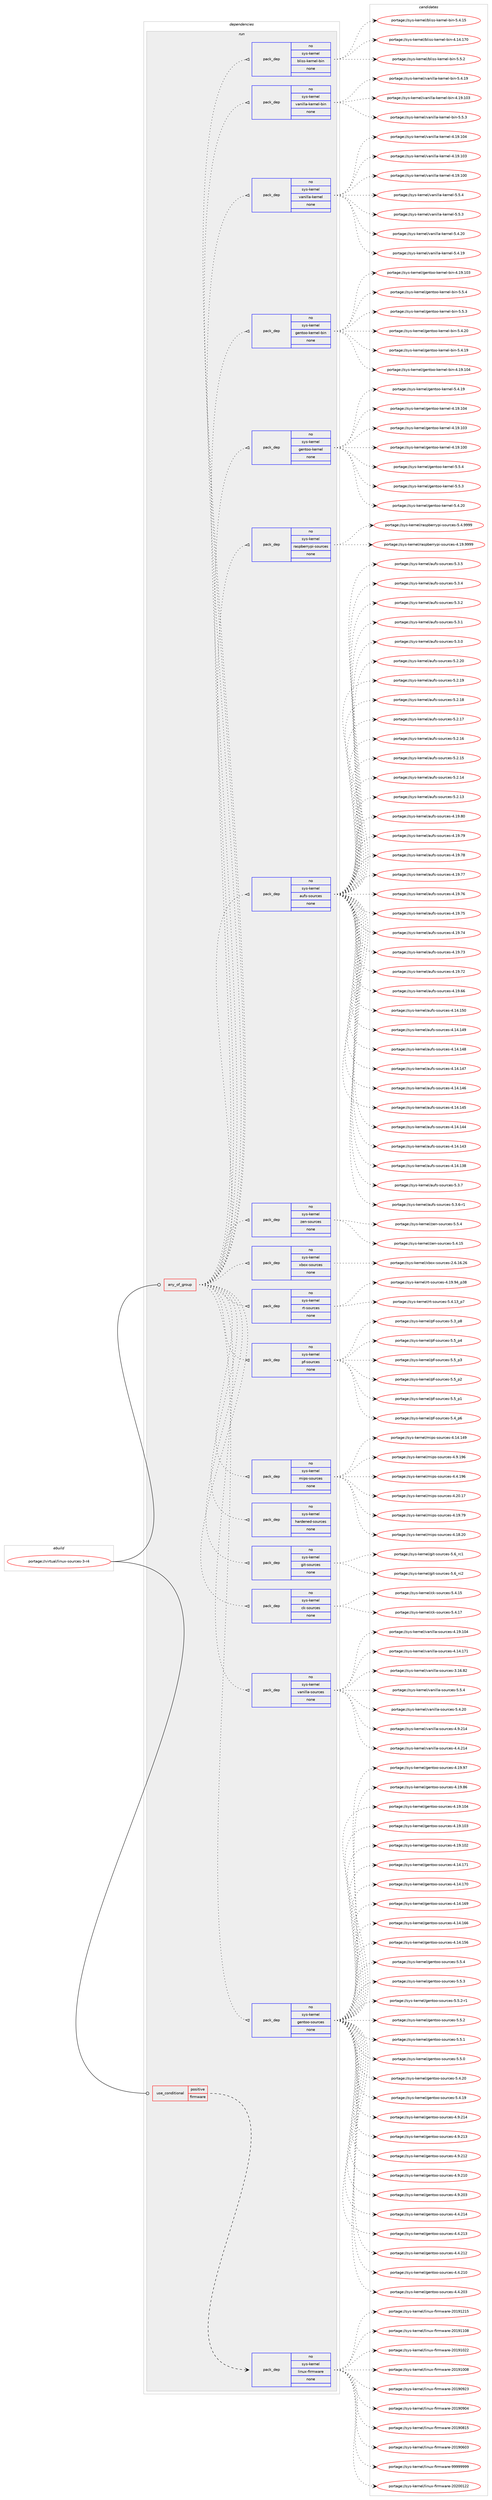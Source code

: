 digraph prolog {

# *************
# Graph options
# *************

newrank=true;
concentrate=true;
compound=true;
graph [rankdir=LR,fontname=Helvetica,fontsize=10,ranksep=1.5];#, ranksep=2.5, nodesep=0.2];
edge  [arrowhead=vee];
node  [fontname=Helvetica,fontsize=10];

# **********
# The ebuild
# **********

subgraph cluster_leftcol {
color=gray;
rank=same;
label=<<i>ebuild</i>>;
id [label="portage://virtual/linux-sources-3-r4", color=red, width=4, href="../virtual/linux-sources-3-r4.svg"];
}

# ****************
# The dependencies
# ****************

subgraph cluster_midcol {
color=gray;
label=<<i>dependencies</i>>;
subgraph cluster_compile {
fillcolor="#eeeeee";
style=filled;
label=<<i>compile</i>>;
}
subgraph cluster_compileandrun {
fillcolor="#eeeeee";
style=filled;
label=<<i>compile and run</i>>;
}
subgraph cluster_run {
fillcolor="#eeeeee";
style=filled;
label=<<i>run</i>>;
subgraph any758 {
dependency37015 [label=<<TABLE BORDER="0" CELLBORDER="1" CELLSPACING="0" CELLPADDING="4"><TR><TD CELLPADDING="10">any_of_group</TD></TR></TABLE>>, shape=none, color=red];subgraph pack29560 {
dependency37016 [label=<<TABLE BORDER="0" CELLBORDER="1" CELLSPACING="0" CELLPADDING="4" WIDTH="220"><TR><TD ROWSPAN="6" CELLPADDING="30">pack_dep</TD></TR><TR><TD WIDTH="110">no</TD></TR><TR><TD>sys-kernel</TD></TR><TR><TD>gentoo-sources</TD></TR><TR><TD>none</TD></TR><TR><TD></TD></TR></TABLE>>, shape=none, color=blue];
}
dependency37015:e -> dependency37016:w [weight=20,style="dotted",arrowhead="oinv"];
subgraph pack29561 {
dependency37017 [label=<<TABLE BORDER="0" CELLBORDER="1" CELLSPACING="0" CELLPADDING="4" WIDTH="220"><TR><TD ROWSPAN="6" CELLPADDING="30">pack_dep</TD></TR><TR><TD WIDTH="110">no</TD></TR><TR><TD>sys-kernel</TD></TR><TR><TD>vanilla-sources</TD></TR><TR><TD>none</TD></TR><TR><TD></TD></TR></TABLE>>, shape=none, color=blue];
}
dependency37015:e -> dependency37017:w [weight=20,style="dotted",arrowhead="oinv"];
subgraph pack29562 {
dependency37018 [label=<<TABLE BORDER="0" CELLBORDER="1" CELLSPACING="0" CELLPADDING="4" WIDTH="220"><TR><TD ROWSPAN="6" CELLPADDING="30">pack_dep</TD></TR><TR><TD WIDTH="110">no</TD></TR><TR><TD>sys-kernel</TD></TR><TR><TD>ck-sources</TD></TR><TR><TD>none</TD></TR><TR><TD></TD></TR></TABLE>>, shape=none, color=blue];
}
dependency37015:e -> dependency37018:w [weight=20,style="dotted",arrowhead="oinv"];
subgraph pack29563 {
dependency37019 [label=<<TABLE BORDER="0" CELLBORDER="1" CELLSPACING="0" CELLPADDING="4" WIDTH="220"><TR><TD ROWSPAN="6" CELLPADDING="30">pack_dep</TD></TR><TR><TD WIDTH="110">no</TD></TR><TR><TD>sys-kernel</TD></TR><TR><TD>git-sources</TD></TR><TR><TD>none</TD></TR><TR><TD></TD></TR></TABLE>>, shape=none, color=blue];
}
dependency37015:e -> dependency37019:w [weight=20,style="dotted",arrowhead="oinv"];
subgraph pack29564 {
dependency37020 [label=<<TABLE BORDER="0" CELLBORDER="1" CELLSPACING="0" CELLPADDING="4" WIDTH="220"><TR><TD ROWSPAN="6" CELLPADDING="30">pack_dep</TD></TR><TR><TD WIDTH="110">no</TD></TR><TR><TD>sys-kernel</TD></TR><TR><TD>hardened-sources</TD></TR><TR><TD>none</TD></TR><TR><TD></TD></TR></TABLE>>, shape=none, color=blue];
}
dependency37015:e -> dependency37020:w [weight=20,style="dotted",arrowhead="oinv"];
subgraph pack29565 {
dependency37021 [label=<<TABLE BORDER="0" CELLBORDER="1" CELLSPACING="0" CELLPADDING="4" WIDTH="220"><TR><TD ROWSPAN="6" CELLPADDING="30">pack_dep</TD></TR><TR><TD WIDTH="110">no</TD></TR><TR><TD>sys-kernel</TD></TR><TR><TD>mips-sources</TD></TR><TR><TD>none</TD></TR><TR><TD></TD></TR></TABLE>>, shape=none, color=blue];
}
dependency37015:e -> dependency37021:w [weight=20,style="dotted",arrowhead="oinv"];
subgraph pack29566 {
dependency37022 [label=<<TABLE BORDER="0" CELLBORDER="1" CELLSPACING="0" CELLPADDING="4" WIDTH="220"><TR><TD ROWSPAN="6" CELLPADDING="30">pack_dep</TD></TR><TR><TD WIDTH="110">no</TD></TR><TR><TD>sys-kernel</TD></TR><TR><TD>pf-sources</TD></TR><TR><TD>none</TD></TR><TR><TD></TD></TR></TABLE>>, shape=none, color=blue];
}
dependency37015:e -> dependency37022:w [weight=20,style="dotted",arrowhead="oinv"];
subgraph pack29567 {
dependency37023 [label=<<TABLE BORDER="0" CELLBORDER="1" CELLSPACING="0" CELLPADDING="4" WIDTH="220"><TR><TD ROWSPAN="6" CELLPADDING="30">pack_dep</TD></TR><TR><TD WIDTH="110">no</TD></TR><TR><TD>sys-kernel</TD></TR><TR><TD>rt-sources</TD></TR><TR><TD>none</TD></TR><TR><TD></TD></TR></TABLE>>, shape=none, color=blue];
}
dependency37015:e -> dependency37023:w [weight=20,style="dotted",arrowhead="oinv"];
subgraph pack29568 {
dependency37024 [label=<<TABLE BORDER="0" CELLBORDER="1" CELLSPACING="0" CELLPADDING="4" WIDTH="220"><TR><TD ROWSPAN="6" CELLPADDING="30">pack_dep</TD></TR><TR><TD WIDTH="110">no</TD></TR><TR><TD>sys-kernel</TD></TR><TR><TD>xbox-sources</TD></TR><TR><TD>none</TD></TR><TR><TD></TD></TR></TABLE>>, shape=none, color=blue];
}
dependency37015:e -> dependency37024:w [weight=20,style="dotted",arrowhead="oinv"];
subgraph pack29569 {
dependency37025 [label=<<TABLE BORDER="0" CELLBORDER="1" CELLSPACING="0" CELLPADDING="4" WIDTH="220"><TR><TD ROWSPAN="6" CELLPADDING="30">pack_dep</TD></TR><TR><TD WIDTH="110">no</TD></TR><TR><TD>sys-kernel</TD></TR><TR><TD>zen-sources</TD></TR><TR><TD>none</TD></TR><TR><TD></TD></TR></TABLE>>, shape=none, color=blue];
}
dependency37015:e -> dependency37025:w [weight=20,style="dotted",arrowhead="oinv"];
subgraph pack29570 {
dependency37026 [label=<<TABLE BORDER="0" CELLBORDER="1" CELLSPACING="0" CELLPADDING="4" WIDTH="220"><TR><TD ROWSPAN="6" CELLPADDING="30">pack_dep</TD></TR><TR><TD WIDTH="110">no</TD></TR><TR><TD>sys-kernel</TD></TR><TR><TD>aufs-sources</TD></TR><TR><TD>none</TD></TR><TR><TD></TD></TR></TABLE>>, shape=none, color=blue];
}
dependency37015:e -> dependency37026:w [weight=20,style="dotted",arrowhead="oinv"];
subgraph pack29571 {
dependency37027 [label=<<TABLE BORDER="0" CELLBORDER="1" CELLSPACING="0" CELLPADDING="4" WIDTH="220"><TR><TD ROWSPAN="6" CELLPADDING="30">pack_dep</TD></TR><TR><TD WIDTH="110">no</TD></TR><TR><TD>sys-kernel</TD></TR><TR><TD>raspberrypi-sources</TD></TR><TR><TD>none</TD></TR><TR><TD></TD></TR></TABLE>>, shape=none, color=blue];
}
dependency37015:e -> dependency37027:w [weight=20,style="dotted",arrowhead="oinv"];
subgraph pack29572 {
dependency37028 [label=<<TABLE BORDER="0" CELLBORDER="1" CELLSPACING="0" CELLPADDING="4" WIDTH="220"><TR><TD ROWSPAN="6" CELLPADDING="30">pack_dep</TD></TR><TR><TD WIDTH="110">no</TD></TR><TR><TD>sys-kernel</TD></TR><TR><TD>gentoo-kernel</TD></TR><TR><TD>none</TD></TR><TR><TD></TD></TR></TABLE>>, shape=none, color=blue];
}
dependency37015:e -> dependency37028:w [weight=20,style="dotted",arrowhead="oinv"];
subgraph pack29573 {
dependency37029 [label=<<TABLE BORDER="0" CELLBORDER="1" CELLSPACING="0" CELLPADDING="4" WIDTH="220"><TR><TD ROWSPAN="6" CELLPADDING="30">pack_dep</TD></TR><TR><TD WIDTH="110">no</TD></TR><TR><TD>sys-kernel</TD></TR><TR><TD>gentoo-kernel-bin</TD></TR><TR><TD>none</TD></TR><TR><TD></TD></TR></TABLE>>, shape=none, color=blue];
}
dependency37015:e -> dependency37029:w [weight=20,style="dotted",arrowhead="oinv"];
subgraph pack29574 {
dependency37030 [label=<<TABLE BORDER="0" CELLBORDER="1" CELLSPACING="0" CELLPADDING="4" WIDTH="220"><TR><TD ROWSPAN="6" CELLPADDING="30">pack_dep</TD></TR><TR><TD WIDTH="110">no</TD></TR><TR><TD>sys-kernel</TD></TR><TR><TD>vanilla-kernel</TD></TR><TR><TD>none</TD></TR><TR><TD></TD></TR></TABLE>>, shape=none, color=blue];
}
dependency37015:e -> dependency37030:w [weight=20,style="dotted",arrowhead="oinv"];
subgraph pack29575 {
dependency37031 [label=<<TABLE BORDER="0" CELLBORDER="1" CELLSPACING="0" CELLPADDING="4" WIDTH="220"><TR><TD ROWSPAN="6" CELLPADDING="30">pack_dep</TD></TR><TR><TD WIDTH="110">no</TD></TR><TR><TD>sys-kernel</TD></TR><TR><TD>vanilla-kernel-bin</TD></TR><TR><TD>none</TD></TR><TR><TD></TD></TR></TABLE>>, shape=none, color=blue];
}
dependency37015:e -> dependency37031:w [weight=20,style="dotted",arrowhead="oinv"];
subgraph pack29576 {
dependency37032 [label=<<TABLE BORDER="0" CELLBORDER="1" CELLSPACING="0" CELLPADDING="4" WIDTH="220"><TR><TD ROWSPAN="6" CELLPADDING="30">pack_dep</TD></TR><TR><TD WIDTH="110">no</TD></TR><TR><TD>sys-kernel</TD></TR><TR><TD>bliss-kernel-bin</TD></TR><TR><TD>none</TD></TR><TR><TD></TD></TR></TABLE>>, shape=none, color=blue];
}
dependency37015:e -> dependency37032:w [weight=20,style="dotted",arrowhead="oinv"];
}
id:e -> dependency37015:w [weight=20,style="solid",arrowhead="odot"];
subgraph cond6649 {
dependency37033 [label=<<TABLE BORDER="0" CELLBORDER="1" CELLSPACING="0" CELLPADDING="4"><TR><TD ROWSPAN="3" CELLPADDING="10">use_conditional</TD></TR><TR><TD>positive</TD></TR><TR><TD>firmware</TD></TR></TABLE>>, shape=none, color=red];
subgraph pack29577 {
dependency37034 [label=<<TABLE BORDER="0" CELLBORDER="1" CELLSPACING="0" CELLPADDING="4" WIDTH="220"><TR><TD ROWSPAN="6" CELLPADDING="30">pack_dep</TD></TR><TR><TD WIDTH="110">no</TD></TR><TR><TD>sys-kernel</TD></TR><TR><TD>linux-firmware</TD></TR><TR><TD>none</TD></TR><TR><TD></TD></TR></TABLE>>, shape=none, color=blue];
}
dependency37033:e -> dependency37034:w [weight=20,style="dashed",arrowhead="vee"];
}
id:e -> dependency37033:w [weight=20,style="solid",arrowhead="odot"];
}
}

# **************
# The candidates
# **************

subgraph cluster_choices {
rank=same;
color=gray;
label=<<i>candidates</i>>;

subgraph choice29560 {
color=black;
nodesep=1;
choice11512111545107101114110101108471031011101161111114511511111711499101115455346534652 [label="portage://sys-kernel/gentoo-sources-5.5.4", color=red, width=4,href="../sys-kernel/gentoo-sources-5.5.4.svg"];
choice11512111545107101114110101108471031011101161111114511511111711499101115455346534651 [label="portage://sys-kernel/gentoo-sources-5.5.3", color=red, width=4,href="../sys-kernel/gentoo-sources-5.5.3.svg"];
choice115121115451071011141101011084710310111011611111145115111117114991011154553465346504511449 [label="portage://sys-kernel/gentoo-sources-5.5.2-r1", color=red, width=4,href="../sys-kernel/gentoo-sources-5.5.2-r1.svg"];
choice11512111545107101114110101108471031011101161111114511511111711499101115455346534650 [label="portage://sys-kernel/gentoo-sources-5.5.2", color=red, width=4,href="../sys-kernel/gentoo-sources-5.5.2.svg"];
choice11512111545107101114110101108471031011101161111114511511111711499101115455346534649 [label="portage://sys-kernel/gentoo-sources-5.5.1", color=red, width=4,href="../sys-kernel/gentoo-sources-5.5.1.svg"];
choice11512111545107101114110101108471031011101161111114511511111711499101115455346534648 [label="portage://sys-kernel/gentoo-sources-5.5.0", color=red, width=4,href="../sys-kernel/gentoo-sources-5.5.0.svg"];
choice1151211154510710111411010110847103101110116111111451151111171149910111545534652465048 [label="portage://sys-kernel/gentoo-sources-5.4.20", color=red, width=4,href="../sys-kernel/gentoo-sources-5.4.20.svg"];
choice1151211154510710111411010110847103101110116111111451151111171149910111545534652464957 [label="portage://sys-kernel/gentoo-sources-5.4.19", color=red, width=4,href="../sys-kernel/gentoo-sources-5.4.19.svg"];
choice115121115451071011141101011084710310111011611111145115111117114991011154552465746504952 [label="portage://sys-kernel/gentoo-sources-4.9.214", color=red, width=4,href="../sys-kernel/gentoo-sources-4.9.214.svg"];
choice115121115451071011141101011084710310111011611111145115111117114991011154552465746504951 [label="portage://sys-kernel/gentoo-sources-4.9.213", color=red, width=4,href="../sys-kernel/gentoo-sources-4.9.213.svg"];
choice115121115451071011141101011084710310111011611111145115111117114991011154552465746504950 [label="portage://sys-kernel/gentoo-sources-4.9.212", color=red, width=4,href="../sys-kernel/gentoo-sources-4.9.212.svg"];
choice115121115451071011141101011084710310111011611111145115111117114991011154552465746504948 [label="portage://sys-kernel/gentoo-sources-4.9.210", color=red, width=4,href="../sys-kernel/gentoo-sources-4.9.210.svg"];
choice115121115451071011141101011084710310111011611111145115111117114991011154552465746504851 [label="portage://sys-kernel/gentoo-sources-4.9.203", color=red, width=4,href="../sys-kernel/gentoo-sources-4.9.203.svg"];
choice115121115451071011141101011084710310111011611111145115111117114991011154552465246504952 [label="portage://sys-kernel/gentoo-sources-4.4.214", color=red, width=4,href="../sys-kernel/gentoo-sources-4.4.214.svg"];
choice115121115451071011141101011084710310111011611111145115111117114991011154552465246504951 [label="portage://sys-kernel/gentoo-sources-4.4.213", color=red, width=4,href="../sys-kernel/gentoo-sources-4.4.213.svg"];
choice115121115451071011141101011084710310111011611111145115111117114991011154552465246504950 [label="portage://sys-kernel/gentoo-sources-4.4.212", color=red, width=4,href="../sys-kernel/gentoo-sources-4.4.212.svg"];
choice115121115451071011141101011084710310111011611111145115111117114991011154552465246504948 [label="portage://sys-kernel/gentoo-sources-4.4.210", color=red, width=4,href="../sys-kernel/gentoo-sources-4.4.210.svg"];
choice115121115451071011141101011084710310111011611111145115111117114991011154552465246504851 [label="portage://sys-kernel/gentoo-sources-4.4.203", color=red, width=4,href="../sys-kernel/gentoo-sources-4.4.203.svg"];
choice115121115451071011141101011084710310111011611111145115111117114991011154552464957465755 [label="portage://sys-kernel/gentoo-sources-4.19.97", color=red, width=4,href="../sys-kernel/gentoo-sources-4.19.97.svg"];
choice115121115451071011141101011084710310111011611111145115111117114991011154552464957465654 [label="portage://sys-kernel/gentoo-sources-4.19.86", color=red, width=4,href="../sys-kernel/gentoo-sources-4.19.86.svg"];
choice11512111545107101114110101108471031011101161111114511511111711499101115455246495746494852 [label="portage://sys-kernel/gentoo-sources-4.19.104", color=red, width=4,href="../sys-kernel/gentoo-sources-4.19.104.svg"];
choice11512111545107101114110101108471031011101161111114511511111711499101115455246495746494851 [label="portage://sys-kernel/gentoo-sources-4.19.103", color=red, width=4,href="../sys-kernel/gentoo-sources-4.19.103.svg"];
choice11512111545107101114110101108471031011101161111114511511111711499101115455246495746494850 [label="portage://sys-kernel/gentoo-sources-4.19.102", color=red, width=4,href="../sys-kernel/gentoo-sources-4.19.102.svg"];
choice11512111545107101114110101108471031011101161111114511511111711499101115455246495246495549 [label="portage://sys-kernel/gentoo-sources-4.14.171", color=red, width=4,href="../sys-kernel/gentoo-sources-4.14.171.svg"];
choice11512111545107101114110101108471031011101161111114511511111711499101115455246495246495548 [label="portage://sys-kernel/gentoo-sources-4.14.170", color=red, width=4,href="../sys-kernel/gentoo-sources-4.14.170.svg"];
choice11512111545107101114110101108471031011101161111114511511111711499101115455246495246495457 [label="portage://sys-kernel/gentoo-sources-4.14.169", color=red, width=4,href="../sys-kernel/gentoo-sources-4.14.169.svg"];
choice11512111545107101114110101108471031011101161111114511511111711499101115455246495246495454 [label="portage://sys-kernel/gentoo-sources-4.14.166", color=red, width=4,href="../sys-kernel/gentoo-sources-4.14.166.svg"];
choice11512111545107101114110101108471031011101161111114511511111711499101115455246495246495354 [label="portage://sys-kernel/gentoo-sources-4.14.156", color=red, width=4,href="../sys-kernel/gentoo-sources-4.14.156.svg"];
dependency37016:e -> choice11512111545107101114110101108471031011101161111114511511111711499101115455346534652:w [style=dotted,weight="100"];
dependency37016:e -> choice11512111545107101114110101108471031011101161111114511511111711499101115455346534651:w [style=dotted,weight="100"];
dependency37016:e -> choice115121115451071011141101011084710310111011611111145115111117114991011154553465346504511449:w [style=dotted,weight="100"];
dependency37016:e -> choice11512111545107101114110101108471031011101161111114511511111711499101115455346534650:w [style=dotted,weight="100"];
dependency37016:e -> choice11512111545107101114110101108471031011101161111114511511111711499101115455346534649:w [style=dotted,weight="100"];
dependency37016:e -> choice11512111545107101114110101108471031011101161111114511511111711499101115455346534648:w [style=dotted,weight="100"];
dependency37016:e -> choice1151211154510710111411010110847103101110116111111451151111171149910111545534652465048:w [style=dotted,weight="100"];
dependency37016:e -> choice1151211154510710111411010110847103101110116111111451151111171149910111545534652464957:w [style=dotted,weight="100"];
dependency37016:e -> choice115121115451071011141101011084710310111011611111145115111117114991011154552465746504952:w [style=dotted,weight="100"];
dependency37016:e -> choice115121115451071011141101011084710310111011611111145115111117114991011154552465746504951:w [style=dotted,weight="100"];
dependency37016:e -> choice115121115451071011141101011084710310111011611111145115111117114991011154552465746504950:w [style=dotted,weight="100"];
dependency37016:e -> choice115121115451071011141101011084710310111011611111145115111117114991011154552465746504948:w [style=dotted,weight="100"];
dependency37016:e -> choice115121115451071011141101011084710310111011611111145115111117114991011154552465746504851:w [style=dotted,weight="100"];
dependency37016:e -> choice115121115451071011141101011084710310111011611111145115111117114991011154552465246504952:w [style=dotted,weight="100"];
dependency37016:e -> choice115121115451071011141101011084710310111011611111145115111117114991011154552465246504951:w [style=dotted,weight="100"];
dependency37016:e -> choice115121115451071011141101011084710310111011611111145115111117114991011154552465246504950:w [style=dotted,weight="100"];
dependency37016:e -> choice115121115451071011141101011084710310111011611111145115111117114991011154552465246504948:w [style=dotted,weight="100"];
dependency37016:e -> choice115121115451071011141101011084710310111011611111145115111117114991011154552465246504851:w [style=dotted,weight="100"];
dependency37016:e -> choice115121115451071011141101011084710310111011611111145115111117114991011154552464957465755:w [style=dotted,weight="100"];
dependency37016:e -> choice115121115451071011141101011084710310111011611111145115111117114991011154552464957465654:w [style=dotted,weight="100"];
dependency37016:e -> choice11512111545107101114110101108471031011101161111114511511111711499101115455246495746494852:w [style=dotted,weight="100"];
dependency37016:e -> choice11512111545107101114110101108471031011101161111114511511111711499101115455246495746494851:w [style=dotted,weight="100"];
dependency37016:e -> choice11512111545107101114110101108471031011101161111114511511111711499101115455246495746494850:w [style=dotted,weight="100"];
dependency37016:e -> choice11512111545107101114110101108471031011101161111114511511111711499101115455246495246495549:w [style=dotted,weight="100"];
dependency37016:e -> choice11512111545107101114110101108471031011101161111114511511111711499101115455246495246495548:w [style=dotted,weight="100"];
dependency37016:e -> choice11512111545107101114110101108471031011101161111114511511111711499101115455246495246495457:w [style=dotted,weight="100"];
dependency37016:e -> choice11512111545107101114110101108471031011101161111114511511111711499101115455246495246495454:w [style=dotted,weight="100"];
dependency37016:e -> choice11512111545107101114110101108471031011101161111114511511111711499101115455246495246495354:w [style=dotted,weight="100"];
}
subgraph choice29561 {
color=black;
nodesep=1;
choice115121115451071011141101011084711897110105108108974511511111711499101115455346534652 [label="portage://sys-kernel/vanilla-sources-5.5.4", color=red, width=4,href="../sys-kernel/vanilla-sources-5.5.4.svg"];
choice11512111545107101114110101108471189711010510810897451151111171149910111545534652465048 [label="portage://sys-kernel/vanilla-sources-5.4.20", color=red, width=4,href="../sys-kernel/vanilla-sources-5.4.20.svg"];
choice1151211154510710111411010110847118971101051081089745115111117114991011154552465746504952 [label="portage://sys-kernel/vanilla-sources-4.9.214", color=red, width=4,href="../sys-kernel/vanilla-sources-4.9.214.svg"];
choice1151211154510710111411010110847118971101051081089745115111117114991011154552465246504952 [label="portage://sys-kernel/vanilla-sources-4.4.214", color=red, width=4,href="../sys-kernel/vanilla-sources-4.4.214.svg"];
choice115121115451071011141101011084711897110105108108974511511111711499101115455246495746494852 [label="portage://sys-kernel/vanilla-sources-4.19.104", color=red, width=4,href="../sys-kernel/vanilla-sources-4.19.104.svg"];
choice115121115451071011141101011084711897110105108108974511511111711499101115455246495246495549 [label="portage://sys-kernel/vanilla-sources-4.14.171", color=red, width=4,href="../sys-kernel/vanilla-sources-4.14.171.svg"];
choice1151211154510710111411010110847118971101051081089745115111117114991011154551464954465650 [label="portage://sys-kernel/vanilla-sources-3.16.82", color=red, width=4,href="../sys-kernel/vanilla-sources-3.16.82.svg"];
dependency37017:e -> choice115121115451071011141101011084711897110105108108974511511111711499101115455346534652:w [style=dotted,weight="100"];
dependency37017:e -> choice11512111545107101114110101108471189711010510810897451151111171149910111545534652465048:w [style=dotted,weight="100"];
dependency37017:e -> choice1151211154510710111411010110847118971101051081089745115111117114991011154552465746504952:w [style=dotted,weight="100"];
dependency37017:e -> choice1151211154510710111411010110847118971101051081089745115111117114991011154552465246504952:w [style=dotted,weight="100"];
dependency37017:e -> choice115121115451071011141101011084711897110105108108974511511111711499101115455246495746494852:w [style=dotted,weight="100"];
dependency37017:e -> choice115121115451071011141101011084711897110105108108974511511111711499101115455246495246495549:w [style=dotted,weight="100"];
dependency37017:e -> choice1151211154510710111411010110847118971101051081089745115111117114991011154551464954465650:w [style=dotted,weight="100"];
}
subgraph choice29562 {
color=black;
nodesep=1;
choice115121115451071011141101011084799107451151111171149910111545534652464955 [label="portage://sys-kernel/ck-sources-5.4.17", color=red, width=4,href="../sys-kernel/ck-sources-5.4.17.svg"];
choice115121115451071011141101011084799107451151111171149910111545534652464953 [label="portage://sys-kernel/ck-sources-5.4.15", color=red, width=4,href="../sys-kernel/ck-sources-5.4.15.svg"];
dependency37018:e -> choice115121115451071011141101011084799107451151111171149910111545534652464955:w [style=dotted,weight="100"];
dependency37018:e -> choice115121115451071011141101011084799107451151111171149910111545534652464953:w [style=dotted,weight="100"];
}
subgraph choice29563 {
color=black;
nodesep=1;
choice1151211154510710111411010110847103105116451151111171149910111545534654951149950 [label="portage://sys-kernel/git-sources-5.6_rc2", color=red, width=4,href="../sys-kernel/git-sources-5.6_rc2.svg"];
choice1151211154510710111411010110847103105116451151111171149910111545534654951149949 [label="portage://sys-kernel/git-sources-5.6_rc1", color=red, width=4,href="../sys-kernel/git-sources-5.6_rc1.svg"];
dependency37019:e -> choice1151211154510710111411010110847103105116451151111171149910111545534654951149950:w [style=dotted,weight="100"];
dependency37019:e -> choice1151211154510710111411010110847103105116451151111171149910111545534654951149949:w [style=dotted,weight="100"];
}
subgraph choice29564 {
color=black;
nodesep=1;
}
subgraph choice29565 {
color=black;
nodesep=1;
choice115121115451071011141101011084710910511211545115111117114991011154552465746495754 [label="portage://sys-kernel/mips-sources-4.9.196", color=red, width=4,href="../sys-kernel/mips-sources-4.9.196.svg"];
choice115121115451071011141101011084710910511211545115111117114991011154552465246495754 [label="portage://sys-kernel/mips-sources-4.4.196", color=red, width=4,href="../sys-kernel/mips-sources-4.4.196.svg"];
choice115121115451071011141101011084710910511211545115111117114991011154552465048464955 [label="portage://sys-kernel/mips-sources-4.20.17", color=red, width=4,href="../sys-kernel/mips-sources-4.20.17.svg"];
choice115121115451071011141101011084710910511211545115111117114991011154552464957465557 [label="portage://sys-kernel/mips-sources-4.19.79", color=red, width=4,href="../sys-kernel/mips-sources-4.19.79.svg"];
choice115121115451071011141101011084710910511211545115111117114991011154552464956465048 [label="portage://sys-kernel/mips-sources-4.18.20", color=red, width=4,href="../sys-kernel/mips-sources-4.18.20.svg"];
choice11512111545107101114110101108471091051121154511511111711499101115455246495246495257 [label="portage://sys-kernel/mips-sources-4.14.149", color=red, width=4,href="../sys-kernel/mips-sources-4.14.149.svg"];
dependency37021:e -> choice115121115451071011141101011084710910511211545115111117114991011154552465746495754:w [style=dotted,weight="100"];
dependency37021:e -> choice115121115451071011141101011084710910511211545115111117114991011154552465246495754:w [style=dotted,weight="100"];
dependency37021:e -> choice115121115451071011141101011084710910511211545115111117114991011154552465048464955:w [style=dotted,weight="100"];
dependency37021:e -> choice115121115451071011141101011084710910511211545115111117114991011154552464957465557:w [style=dotted,weight="100"];
dependency37021:e -> choice115121115451071011141101011084710910511211545115111117114991011154552464956465048:w [style=dotted,weight="100"];
dependency37021:e -> choice11512111545107101114110101108471091051121154511511111711499101115455246495246495257:w [style=dotted,weight="100"];
}
subgraph choice29566 {
color=black;
nodesep=1;
choice11512111545107101114110101108471121024511511111711499101115455346539511252 [label="portage://sys-kernel/pf-sources-5.5_p4", color=red, width=4,href="../sys-kernel/pf-sources-5.5_p4.svg"];
choice11512111545107101114110101108471121024511511111711499101115455346539511251 [label="portage://sys-kernel/pf-sources-5.5_p3", color=red, width=4,href="../sys-kernel/pf-sources-5.5_p3.svg"];
choice11512111545107101114110101108471121024511511111711499101115455346539511250 [label="portage://sys-kernel/pf-sources-5.5_p2", color=red, width=4,href="../sys-kernel/pf-sources-5.5_p2.svg"];
choice11512111545107101114110101108471121024511511111711499101115455346539511249 [label="portage://sys-kernel/pf-sources-5.5_p1", color=red, width=4,href="../sys-kernel/pf-sources-5.5_p1.svg"];
choice11512111545107101114110101108471121024511511111711499101115455346529511254 [label="portage://sys-kernel/pf-sources-5.4_p6", color=red, width=4,href="../sys-kernel/pf-sources-5.4_p6.svg"];
choice11512111545107101114110101108471121024511511111711499101115455346519511256 [label="portage://sys-kernel/pf-sources-5.3_p8", color=red, width=4,href="../sys-kernel/pf-sources-5.3_p8.svg"];
dependency37022:e -> choice11512111545107101114110101108471121024511511111711499101115455346539511252:w [style=dotted,weight="100"];
dependency37022:e -> choice11512111545107101114110101108471121024511511111711499101115455346539511251:w [style=dotted,weight="100"];
dependency37022:e -> choice11512111545107101114110101108471121024511511111711499101115455346539511250:w [style=dotted,weight="100"];
dependency37022:e -> choice11512111545107101114110101108471121024511511111711499101115455346539511249:w [style=dotted,weight="100"];
dependency37022:e -> choice11512111545107101114110101108471121024511511111711499101115455346529511254:w [style=dotted,weight="100"];
dependency37022:e -> choice11512111545107101114110101108471121024511511111711499101115455346519511256:w [style=dotted,weight="100"];
}
subgraph choice29567 {
color=black;
nodesep=1;
choice11512111545107101114110101108471141164511511111711499101115455346524649519511255 [label="portage://sys-kernel/rt-sources-5.4.13_p7", color=red, width=4,href="../sys-kernel/rt-sources-5.4.13_p7.svg"];
choice115121115451071011141101011084711411645115111117114991011154552464957465752951125156 [label="portage://sys-kernel/rt-sources-4.19.94_p38", color=red, width=4,href="../sys-kernel/rt-sources-4.19.94_p38.svg"];
dependency37023:e -> choice11512111545107101114110101108471141164511511111711499101115455346524649519511255:w [style=dotted,weight="100"];
dependency37023:e -> choice115121115451071011141101011084711411645115111117114991011154552464957465752951125156:w [style=dotted,weight="100"];
}
subgraph choice29568 {
color=black;
nodesep=1;
choice115121115451071011141101011084712098111120451151111171149910111545504654464954465054 [label="portage://sys-kernel/xbox-sources-2.6.16.26", color=red, width=4,href="../sys-kernel/xbox-sources-2.6.16.26.svg"];
dependency37024:e -> choice115121115451071011141101011084712098111120451151111171149910111545504654464954465054:w [style=dotted,weight="100"];
}
subgraph choice29569 {
color=black;
nodesep=1;
choice11512111545107101114110101108471221011104511511111711499101115455346534652 [label="portage://sys-kernel/zen-sources-5.5.4", color=red, width=4,href="../sys-kernel/zen-sources-5.5.4.svg"];
choice1151211154510710111411010110847122101110451151111171149910111545534652464953 [label="portage://sys-kernel/zen-sources-5.4.15", color=red, width=4,href="../sys-kernel/zen-sources-5.4.15.svg"];
dependency37025:e -> choice11512111545107101114110101108471221011104511511111711499101115455346534652:w [style=dotted,weight="100"];
dependency37025:e -> choice1151211154510710111411010110847122101110451151111171149910111545534652464953:w [style=dotted,weight="100"];
}
subgraph choice29570 {
color=black;
nodesep=1;
choice1151211154510710111411010110847971171021154511511111711499101115455346514655 [label="portage://sys-kernel/aufs-sources-5.3.7", color=red, width=4,href="../sys-kernel/aufs-sources-5.3.7.svg"];
choice11512111545107101114110101108479711710211545115111117114991011154553465146544511449 [label="portage://sys-kernel/aufs-sources-5.3.6-r1", color=red, width=4,href="../sys-kernel/aufs-sources-5.3.6-r1.svg"];
choice1151211154510710111411010110847971171021154511511111711499101115455346514653 [label="portage://sys-kernel/aufs-sources-5.3.5", color=red, width=4,href="../sys-kernel/aufs-sources-5.3.5.svg"];
choice1151211154510710111411010110847971171021154511511111711499101115455346514652 [label="portage://sys-kernel/aufs-sources-5.3.4", color=red, width=4,href="../sys-kernel/aufs-sources-5.3.4.svg"];
choice1151211154510710111411010110847971171021154511511111711499101115455346514650 [label="portage://sys-kernel/aufs-sources-5.3.2", color=red, width=4,href="../sys-kernel/aufs-sources-5.3.2.svg"];
choice1151211154510710111411010110847971171021154511511111711499101115455346514649 [label="portage://sys-kernel/aufs-sources-5.3.1", color=red, width=4,href="../sys-kernel/aufs-sources-5.3.1.svg"];
choice1151211154510710111411010110847971171021154511511111711499101115455346514648 [label="portage://sys-kernel/aufs-sources-5.3.0", color=red, width=4,href="../sys-kernel/aufs-sources-5.3.0.svg"];
choice115121115451071011141101011084797117102115451151111171149910111545534650465048 [label="portage://sys-kernel/aufs-sources-5.2.20", color=red, width=4,href="../sys-kernel/aufs-sources-5.2.20.svg"];
choice115121115451071011141101011084797117102115451151111171149910111545534650464957 [label="portage://sys-kernel/aufs-sources-5.2.19", color=red, width=4,href="../sys-kernel/aufs-sources-5.2.19.svg"];
choice115121115451071011141101011084797117102115451151111171149910111545534650464956 [label="portage://sys-kernel/aufs-sources-5.2.18", color=red, width=4,href="../sys-kernel/aufs-sources-5.2.18.svg"];
choice115121115451071011141101011084797117102115451151111171149910111545534650464955 [label="portage://sys-kernel/aufs-sources-5.2.17", color=red, width=4,href="../sys-kernel/aufs-sources-5.2.17.svg"];
choice115121115451071011141101011084797117102115451151111171149910111545534650464954 [label="portage://sys-kernel/aufs-sources-5.2.16", color=red, width=4,href="../sys-kernel/aufs-sources-5.2.16.svg"];
choice115121115451071011141101011084797117102115451151111171149910111545534650464953 [label="portage://sys-kernel/aufs-sources-5.2.15", color=red, width=4,href="../sys-kernel/aufs-sources-5.2.15.svg"];
choice115121115451071011141101011084797117102115451151111171149910111545534650464952 [label="portage://sys-kernel/aufs-sources-5.2.14", color=red, width=4,href="../sys-kernel/aufs-sources-5.2.14.svg"];
choice115121115451071011141101011084797117102115451151111171149910111545534650464951 [label="portage://sys-kernel/aufs-sources-5.2.13", color=red, width=4,href="../sys-kernel/aufs-sources-5.2.13.svg"];
choice11512111545107101114110101108479711710211545115111117114991011154552464957465648 [label="portage://sys-kernel/aufs-sources-4.19.80", color=red, width=4,href="../sys-kernel/aufs-sources-4.19.80.svg"];
choice11512111545107101114110101108479711710211545115111117114991011154552464957465557 [label="portage://sys-kernel/aufs-sources-4.19.79", color=red, width=4,href="../sys-kernel/aufs-sources-4.19.79.svg"];
choice11512111545107101114110101108479711710211545115111117114991011154552464957465556 [label="portage://sys-kernel/aufs-sources-4.19.78", color=red, width=4,href="../sys-kernel/aufs-sources-4.19.78.svg"];
choice11512111545107101114110101108479711710211545115111117114991011154552464957465555 [label="portage://sys-kernel/aufs-sources-4.19.77", color=red, width=4,href="../sys-kernel/aufs-sources-4.19.77.svg"];
choice11512111545107101114110101108479711710211545115111117114991011154552464957465554 [label="portage://sys-kernel/aufs-sources-4.19.76", color=red, width=4,href="../sys-kernel/aufs-sources-4.19.76.svg"];
choice11512111545107101114110101108479711710211545115111117114991011154552464957465553 [label="portage://sys-kernel/aufs-sources-4.19.75", color=red, width=4,href="../sys-kernel/aufs-sources-4.19.75.svg"];
choice11512111545107101114110101108479711710211545115111117114991011154552464957465552 [label="portage://sys-kernel/aufs-sources-4.19.74", color=red, width=4,href="../sys-kernel/aufs-sources-4.19.74.svg"];
choice11512111545107101114110101108479711710211545115111117114991011154552464957465551 [label="portage://sys-kernel/aufs-sources-4.19.73", color=red, width=4,href="../sys-kernel/aufs-sources-4.19.73.svg"];
choice11512111545107101114110101108479711710211545115111117114991011154552464957465550 [label="portage://sys-kernel/aufs-sources-4.19.72", color=red, width=4,href="../sys-kernel/aufs-sources-4.19.72.svg"];
choice11512111545107101114110101108479711710211545115111117114991011154552464957465454 [label="portage://sys-kernel/aufs-sources-4.19.66", color=red, width=4,href="../sys-kernel/aufs-sources-4.19.66.svg"];
choice1151211154510710111411010110847971171021154511511111711499101115455246495246495348 [label="portage://sys-kernel/aufs-sources-4.14.150", color=red, width=4,href="../sys-kernel/aufs-sources-4.14.150.svg"];
choice1151211154510710111411010110847971171021154511511111711499101115455246495246495257 [label="portage://sys-kernel/aufs-sources-4.14.149", color=red, width=4,href="../sys-kernel/aufs-sources-4.14.149.svg"];
choice1151211154510710111411010110847971171021154511511111711499101115455246495246495256 [label="portage://sys-kernel/aufs-sources-4.14.148", color=red, width=4,href="../sys-kernel/aufs-sources-4.14.148.svg"];
choice1151211154510710111411010110847971171021154511511111711499101115455246495246495255 [label="portage://sys-kernel/aufs-sources-4.14.147", color=red, width=4,href="../sys-kernel/aufs-sources-4.14.147.svg"];
choice1151211154510710111411010110847971171021154511511111711499101115455246495246495254 [label="portage://sys-kernel/aufs-sources-4.14.146", color=red, width=4,href="../sys-kernel/aufs-sources-4.14.146.svg"];
choice1151211154510710111411010110847971171021154511511111711499101115455246495246495253 [label="portage://sys-kernel/aufs-sources-4.14.145", color=red, width=4,href="../sys-kernel/aufs-sources-4.14.145.svg"];
choice1151211154510710111411010110847971171021154511511111711499101115455246495246495252 [label="portage://sys-kernel/aufs-sources-4.14.144", color=red, width=4,href="../sys-kernel/aufs-sources-4.14.144.svg"];
choice1151211154510710111411010110847971171021154511511111711499101115455246495246495251 [label="portage://sys-kernel/aufs-sources-4.14.143", color=red, width=4,href="../sys-kernel/aufs-sources-4.14.143.svg"];
choice1151211154510710111411010110847971171021154511511111711499101115455246495246495156 [label="portage://sys-kernel/aufs-sources-4.14.138", color=red, width=4,href="../sys-kernel/aufs-sources-4.14.138.svg"];
dependency37026:e -> choice1151211154510710111411010110847971171021154511511111711499101115455346514655:w [style=dotted,weight="100"];
dependency37026:e -> choice11512111545107101114110101108479711710211545115111117114991011154553465146544511449:w [style=dotted,weight="100"];
dependency37026:e -> choice1151211154510710111411010110847971171021154511511111711499101115455346514653:w [style=dotted,weight="100"];
dependency37026:e -> choice1151211154510710111411010110847971171021154511511111711499101115455346514652:w [style=dotted,weight="100"];
dependency37026:e -> choice1151211154510710111411010110847971171021154511511111711499101115455346514650:w [style=dotted,weight="100"];
dependency37026:e -> choice1151211154510710111411010110847971171021154511511111711499101115455346514649:w [style=dotted,weight="100"];
dependency37026:e -> choice1151211154510710111411010110847971171021154511511111711499101115455346514648:w [style=dotted,weight="100"];
dependency37026:e -> choice115121115451071011141101011084797117102115451151111171149910111545534650465048:w [style=dotted,weight="100"];
dependency37026:e -> choice115121115451071011141101011084797117102115451151111171149910111545534650464957:w [style=dotted,weight="100"];
dependency37026:e -> choice115121115451071011141101011084797117102115451151111171149910111545534650464956:w [style=dotted,weight="100"];
dependency37026:e -> choice115121115451071011141101011084797117102115451151111171149910111545534650464955:w [style=dotted,weight="100"];
dependency37026:e -> choice115121115451071011141101011084797117102115451151111171149910111545534650464954:w [style=dotted,weight="100"];
dependency37026:e -> choice115121115451071011141101011084797117102115451151111171149910111545534650464953:w [style=dotted,weight="100"];
dependency37026:e -> choice115121115451071011141101011084797117102115451151111171149910111545534650464952:w [style=dotted,weight="100"];
dependency37026:e -> choice115121115451071011141101011084797117102115451151111171149910111545534650464951:w [style=dotted,weight="100"];
dependency37026:e -> choice11512111545107101114110101108479711710211545115111117114991011154552464957465648:w [style=dotted,weight="100"];
dependency37026:e -> choice11512111545107101114110101108479711710211545115111117114991011154552464957465557:w [style=dotted,weight="100"];
dependency37026:e -> choice11512111545107101114110101108479711710211545115111117114991011154552464957465556:w [style=dotted,weight="100"];
dependency37026:e -> choice11512111545107101114110101108479711710211545115111117114991011154552464957465555:w [style=dotted,weight="100"];
dependency37026:e -> choice11512111545107101114110101108479711710211545115111117114991011154552464957465554:w [style=dotted,weight="100"];
dependency37026:e -> choice11512111545107101114110101108479711710211545115111117114991011154552464957465553:w [style=dotted,weight="100"];
dependency37026:e -> choice11512111545107101114110101108479711710211545115111117114991011154552464957465552:w [style=dotted,weight="100"];
dependency37026:e -> choice11512111545107101114110101108479711710211545115111117114991011154552464957465551:w [style=dotted,weight="100"];
dependency37026:e -> choice11512111545107101114110101108479711710211545115111117114991011154552464957465550:w [style=dotted,weight="100"];
dependency37026:e -> choice11512111545107101114110101108479711710211545115111117114991011154552464957465454:w [style=dotted,weight="100"];
dependency37026:e -> choice1151211154510710111411010110847971171021154511511111711499101115455246495246495348:w [style=dotted,weight="100"];
dependency37026:e -> choice1151211154510710111411010110847971171021154511511111711499101115455246495246495257:w [style=dotted,weight="100"];
dependency37026:e -> choice1151211154510710111411010110847971171021154511511111711499101115455246495246495256:w [style=dotted,weight="100"];
dependency37026:e -> choice1151211154510710111411010110847971171021154511511111711499101115455246495246495255:w [style=dotted,weight="100"];
dependency37026:e -> choice1151211154510710111411010110847971171021154511511111711499101115455246495246495254:w [style=dotted,weight="100"];
dependency37026:e -> choice1151211154510710111411010110847971171021154511511111711499101115455246495246495253:w [style=dotted,weight="100"];
dependency37026:e -> choice1151211154510710111411010110847971171021154511511111711499101115455246495246495252:w [style=dotted,weight="100"];
dependency37026:e -> choice1151211154510710111411010110847971171021154511511111711499101115455246495246495251:w [style=dotted,weight="100"];
dependency37026:e -> choice1151211154510710111411010110847971171021154511511111711499101115455246495246495156:w [style=dotted,weight="100"];
}
subgraph choice29571 {
color=black;
nodesep=1;
choice115121115451071011141101011084711497115112981011141141211121054511511111711499101115455346524657575757 [label="portage://sys-kernel/raspberrypi-sources-5.4.9999", color=red, width=4,href="../sys-kernel/raspberrypi-sources-5.4.9999.svg"];
choice11512111545107101114110101108471149711511298101114114121112105451151111171149910111545524649574657575757 [label="portage://sys-kernel/raspberrypi-sources-4.19.9999", color=red, width=4,href="../sys-kernel/raspberrypi-sources-4.19.9999.svg"];
dependency37027:e -> choice115121115451071011141101011084711497115112981011141141211121054511511111711499101115455346524657575757:w [style=dotted,weight="100"];
dependency37027:e -> choice11512111545107101114110101108471149711511298101114114121112105451151111171149910111545524649574657575757:w [style=dotted,weight="100"];
}
subgraph choice29572 {
color=black;
nodesep=1;
choice115121115451071011141101011084710310111011611111145107101114110101108455346534652 [label="portage://sys-kernel/gentoo-kernel-5.5.4", color=red, width=4,href="../sys-kernel/gentoo-kernel-5.5.4.svg"];
choice115121115451071011141101011084710310111011611111145107101114110101108455346534651 [label="portage://sys-kernel/gentoo-kernel-5.5.3", color=red, width=4,href="../sys-kernel/gentoo-kernel-5.5.3.svg"];
choice11512111545107101114110101108471031011101161111114510710111411010110845534652465048 [label="portage://sys-kernel/gentoo-kernel-5.4.20", color=red, width=4,href="../sys-kernel/gentoo-kernel-5.4.20.svg"];
choice11512111545107101114110101108471031011101161111114510710111411010110845534652464957 [label="portage://sys-kernel/gentoo-kernel-5.4.19", color=red, width=4,href="../sys-kernel/gentoo-kernel-5.4.19.svg"];
choice115121115451071011141101011084710310111011611111145107101114110101108455246495746494852 [label="portage://sys-kernel/gentoo-kernel-4.19.104", color=red, width=4,href="../sys-kernel/gentoo-kernel-4.19.104.svg"];
choice115121115451071011141101011084710310111011611111145107101114110101108455246495746494851 [label="portage://sys-kernel/gentoo-kernel-4.19.103", color=red, width=4,href="../sys-kernel/gentoo-kernel-4.19.103.svg"];
choice115121115451071011141101011084710310111011611111145107101114110101108455246495746494848 [label="portage://sys-kernel/gentoo-kernel-4.19.100", color=red, width=4,href="../sys-kernel/gentoo-kernel-4.19.100.svg"];
dependency37028:e -> choice115121115451071011141101011084710310111011611111145107101114110101108455346534652:w [style=dotted,weight="100"];
dependency37028:e -> choice115121115451071011141101011084710310111011611111145107101114110101108455346534651:w [style=dotted,weight="100"];
dependency37028:e -> choice11512111545107101114110101108471031011101161111114510710111411010110845534652465048:w [style=dotted,weight="100"];
dependency37028:e -> choice11512111545107101114110101108471031011101161111114510710111411010110845534652464957:w [style=dotted,weight="100"];
dependency37028:e -> choice115121115451071011141101011084710310111011611111145107101114110101108455246495746494852:w [style=dotted,weight="100"];
dependency37028:e -> choice115121115451071011141101011084710310111011611111145107101114110101108455246495746494851:w [style=dotted,weight="100"];
dependency37028:e -> choice115121115451071011141101011084710310111011611111145107101114110101108455246495746494848:w [style=dotted,weight="100"];
}
subgraph choice29573 {
color=black;
nodesep=1;
choice1151211154510710111411010110847103101110116111111451071011141101011084598105110455346534652 [label="portage://sys-kernel/gentoo-kernel-bin-5.5.4", color=red, width=4,href="../sys-kernel/gentoo-kernel-bin-5.5.4.svg"];
choice1151211154510710111411010110847103101110116111111451071011141101011084598105110455346534651 [label="portage://sys-kernel/gentoo-kernel-bin-5.5.3", color=red, width=4,href="../sys-kernel/gentoo-kernel-bin-5.5.3.svg"];
choice115121115451071011141101011084710310111011611111145107101114110101108459810511045534652465048 [label="portage://sys-kernel/gentoo-kernel-bin-5.4.20", color=red, width=4,href="../sys-kernel/gentoo-kernel-bin-5.4.20.svg"];
choice115121115451071011141101011084710310111011611111145107101114110101108459810511045534652464957 [label="portage://sys-kernel/gentoo-kernel-bin-5.4.19", color=red, width=4,href="../sys-kernel/gentoo-kernel-bin-5.4.19.svg"];
choice1151211154510710111411010110847103101110116111111451071011141101011084598105110455246495746494852 [label="portage://sys-kernel/gentoo-kernel-bin-4.19.104", color=red, width=4,href="../sys-kernel/gentoo-kernel-bin-4.19.104.svg"];
choice1151211154510710111411010110847103101110116111111451071011141101011084598105110455246495746494851 [label="portage://sys-kernel/gentoo-kernel-bin-4.19.103", color=red, width=4,href="../sys-kernel/gentoo-kernel-bin-4.19.103.svg"];
dependency37029:e -> choice1151211154510710111411010110847103101110116111111451071011141101011084598105110455346534652:w [style=dotted,weight="100"];
dependency37029:e -> choice1151211154510710111411010110847103101110116111111451071011141101011084598105110455346534651:w [style=dotted,weight="100"];
dependency37029:e -> choice115121115451071011141101011084710310111011611111145107101114110101108459810511045534652465048:w [style=dotted,weight="100"];
dependency37029:e -> choice115121115451071011141101011084710310111011611111145107101114110101108459810511045534652464957:w [style=dotted,weight="100"];
dependency37029:e -> choice1151211154510710111411010110847103101110116111111451071011141101011084598105110455246495746494852:w [style=dotted,weight="100"];
dependency37029:e -> choice1151211154510710111411010110847103101110116111111451071011141101011084598105110455246495746494851:w [style=dotted,weight="100"];
}
subgraph choice29574 {
color=black;
nodesep=1;
choice1151211154510710111411010110847118971101051081089745107101114110101108455346534652 [label="portage://sys-kernel/vanilla-kernel-5.5.4", color=red, width=4,href="../sys-kernel/vanilla-kernel-5.5.4.svg"];
choice1151211154510710111411010110847118971101051081089745107101114110101108455346534651 [label="portage://sys-kernel/vanilla-kernel-5.5.3", color=red, width=4,href="../sys-kernel/vanilla-kernel-5.5.3.svg"];
choice115121115451071011141101011084711897110105108108974510710111411010110845534652465048 [label="portage://sys-kernel/vanilla-kernel-5.4.20", color=red, width=4,href="../sys-kernel/vanilla-kernel-5.4.20.svg"];
choice115121115451071011141101011084711897110105108108974510710111411010110845534652464957 [label="portage://sys-kernel/vanilla-kernel-5.4.19", color=red, width=4,href="../sys-kernel/vanilla-kernel-5.4.19.svg"];
choice1151211154510710111411010110847118971101051081089745107101114110101108455246495746494852 [label="portage://sys-kernel/vanilla-kernel-4.19.104", color=red, width=4,href="../sys-kernel/vanilla-kernel-4.19.104.svg"];
choice1151211154510710111411010110847118971101051081089745107101114110101108455246495746494851 [label="portage://sys-kernel/vanilla-kernel-4.19.103", color=red, width=4,href="../sys-kernel/vanilla-kernel-4.19.103.svg"];
choice1151211154510710111411010110847118971101051081089745107101114110101108455246495746494848 [label="portage://sys-kernel/vanilla-kernel-4.19.100", color=red, width=4,href="../sys-kernel/vanilla-kernel-4.19.100.svg"];
dependency37030:e -> choice1151211154510710111411010110847118971101051081089745107101114110101108455346534652:w [style=dotted,weight="100"];
dependency37030:e -> choice1151211154510710111411010110847118971101051081089745107101114110101108455346534651:w [style=dotted,weight="100"];
dependency37030:e -> choice115121115451071011141101011084711897110105108108974510710111411010110845534652465048:w [style=dotted,weight="100"];
dependency37030:e -> choice115121115451071011141101011084711897110105108108974510710111411010110845534652464957:w [style=dotted,weight="100"];
dependency37030:e -> choice1151211154510710111411010110847118971101051081089745107101114110101108455246495746494852:w [style=dotted,weight="100"];
dependency37030:e -> choice1151211154510710111411010110847118971101051081089745107101114110101108455246495746494851:w [style=dotted,weight="100"];
dependency37030:e -> choice1151211154510710111411010110847118971101051081089745107101114110101108455246495746494848:w [style=dotted,weight="100"];
}
subgraph choice29575 {
color=black;
nodesep=1;
choice11512111545107101114110101108471189711010510810897451071011141101011084598105110455346534651 [label="portage://sys-kernel/vanilla-kernel-bin-5.5.3", color=red, width=4,href="../sys-kernel/vanilla-kernel-bin-5.5.3.svg"];
choice1151211154510710111411010110847118971101051081089745107101114110101108459810511045534652464957 [label="portage://sys-kernel/vanilla-kernel-bin-5.4.19", color=red, width=4,href="../sys-kernel/vanilla-kernel-bin-5.4.19.svg"];
choice11512111545107101114110101108471189711010510810897451071011141101011084598105110455246495746494851 [label="portage://sys-kernel/vanilla-kernel-bin-4.19.103", color=red, width=4,href="../sys-kernel/vanilla-kernel-bin-4.19.103.svg"];
dependency37031:e -> choice11512111545107101114110101108471189711010510810897451071011141101011084598105110455346534651:w [style=dotted,weight="100"];
dependency37031:e -> choice1151211154510710111411010110847118971101051081089745107101114110101108459810511045534652464957:w [style=dotted,weight="100"];
dependency37031:e -> choice11512111545107101114110101108471189711010510810897451071011141101011084598105110455246495746494851:w [style=dotted,weight="100"];
}
subgraph choice29576 {
color=black;
nodesep=1;
choice115121115451071011141101011084798108105115115451071011141101011084598105110455346534650 [label="portage://sys-kernel/bliss-kernel-bin-5.5.2", color=red, width=4,href="../sys-kernel/bliss-kernel-bin-5.5.2.svg"];
choice11512111545107101114110101108479810810511511545107101114110101108459810511045534652464953 [label="portage://sys-kernel/bliss-kernel-bin-5.4.15", color=red, width=4,href="../sys-kernel/bliss-kernel-bin-5.4.15.svg"];
choice115121115451071011141101011084798108105115115451071011141101011084598105110455246495246495548 [label="portage://sys-kernel/bliss-kernel-bin-4.14.170", color=red, width=4,href="../sys-kernel/bliss-kernel-bin-4.14.170.svg"];
dependency37032:e -> choice115121115451071011141101011084798108105115115451071011141101011084598105110455346534650:w [style=dotted,weight="100"];
dependency37032:e -> choice11512111545107101114110101108479810810511511545107101114110101108459810511045534652464953:w [style=dotted,weight="100"];
dependency37032:e -> choice115121115451071011141101011084798108105115115451071011141101011084598105110455246495246495548:w [style=dotted,weight="100"];
}
subgraph choice29577 {
color=black;
nodesep=1;
choice11512111545107101114110101108471081051101171204510210511410911997114101455757575757575757 [label="portage://sys-kernel/linux-firmware-99999999", color=red, width=4,href="../sys-kernel/linux-firmware-99999999.svg"];
choice11512111545107101114110101108471081051101171204510210511410911997114101455048504848495050 [label="portage://sys-kernel/linux-firmware-20200122", color=red, width=4,href="../sys-kernel/linux-firmware-20200122.svg"];
choice11512111545107101114110101108471081051101171204510210511410911997114101455048495749504953 [label="portage://sys-kernel/linux-firmware-20191215", color=red, width=4,href="../sys-kernel/linux-firmware-20191215.svg"];
choice11512111545107101114110101108471081051101171204510210511410911997114101455048495749494856 [label="portage://sys-kernel/linux-firmware-20191108", color=red, width=4,href="../sys-kernel/linux-firmware-20191108.svg"];
choice11512111545107101114110101108471081051101171204510210511410911997114101455048495749485050 [label="portage://sys-kernel/linux-firmware-20191022", color=red, width=4,href="../sys-kernel/linux-firmware-20191022.svg"];
choice11512111545107101114110101108471081051101171204510210511410911997114101455048495749484856 [label="portage://sys-kernel/linux-firmware-20191008", color=red, width=4,href="../sys-kernel/linux-firmware-20191008.svg"];
choice11512111545107101114110101108471081051101171204510210511410911997114101455048495748575051 [label="portage://sys-kernel/linux-firmware-20190923", color=red, width=4,href="../sys-kernel/linux-firmware-20190923.svg"];
choice11512111545107101114110101108471081051101171204510210511410911997114101455048495748574852 [label="portage://sys-kernel/linux-firmware-20190904", color=red, width=4,href="../sys-kernel/linux-firmware-20190904.svg"];
choice11512111545107101114110101108471081051101171204510210511410911997114101455048495748564953 [label="portage://sys-kernel/linux-firmware-20190815", color=red, width=4,href="../sys-kernel/linux-firmware-20190815.svg"];
choice11512111545107101114110101108471081051101171204510210511410911997114101455048495748544851 [label="portage://sys-kernel/linux-firmware-20190603", color=red, width=4,href="../sys-kernel/linux-firmware-20190603.svg"];
dependency37034:e -> choice11512111545107101114110101108471081051101171204510210511410911997114101455757575757575757:w [style=dotted,weight="100"];
dependency37034:e -> choice11512111545107101114110101108471081051101171204510210511410911997114101455048504848495050:w [style=dotted,weight="100"];
dependency37034:e -> choice11512111545107101114110101108471081051101171204510210511410911997114101455048495749504953:w [style=dotted,weight="100"];
dependency37034:e -> choice11512111545107101114110101108471081051101171204510210511410911997114101455048495749494856:w [style=dotted,weight="100"];
dependency37034:e -> choice11512111545107101114110101108471081051101171204510210511410911997114101455048495749485050:w [style=dotted,weight="100"];
dependency37034:e -> choice11512111545107101114110101108471081051101171204510210511410911997114101455048495749484856:w [style=dotted,weight="100"];
dependency37034:e -> choice11512111545107101114110101108471081051101171204510210511410911997114101455048495748575051:w [style=dotted,weight="100"];
dependency37034:e -> choice11512111545107101114110101108471081051101171204510210511410911997114101455048495748574852:w [style=dotted,weight="100"];
dependency37034:e -> choice11512111545107101114110101108471081051101171204510210511410911997114101455048495748564953:w [style=dotted,weight="100"];
dependency37034:e -> choice11512111545107101114110101108471081051101171204510210511410911997114101455048495748544851:w [style=dotted,weight="100"];
}
}

}
